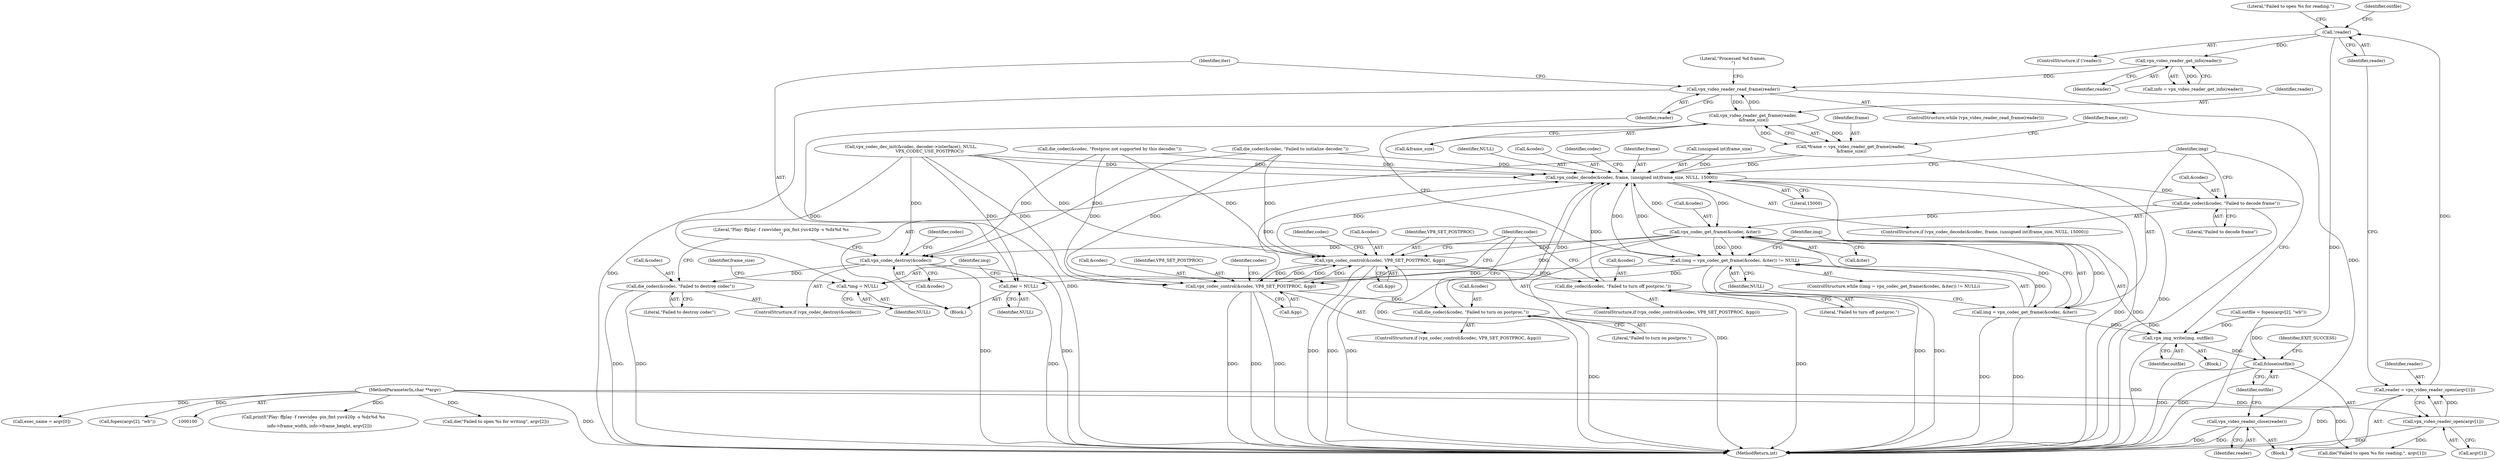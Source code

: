 digraph "0_Android_5a9753fca56f0eeb9f61e342b2fccffc364f9426_3@API" {
"1000207" [label="(Call,vpx_video_reader_read_frame(reader))"];
"1000167" [label="(Call,vpx_video_reader_get_info(reader))"];
"1000144" [label="(Call,!reader)"];
"1000137" [label="(Call,reader = vpx_video_reader_open(argv[1]))"];
"1000139" [label="(Call,vpx_video_reader_open(argv[1]))"];
"1000102" [label="(MethodParameterIn,char **argv)"];
"1000225" [label="(Call,vpx_video_reader_get_frame(reader,\n &frame_size))"];
"1000207" [label="(Call,vpx_video_reader_read_frame(reader))"];
"1000324" [label="(Call,vpx_video_reader_close(reader))"];
"1000223" [label="(Call,*frame = vpx_video_reader_get_frame(reader,\n &frame_size))"];
"1000275" [label="(Call,vpx_codec_decode(&codec, frame, (unsigned int)frame_size, NULL, 15000))"];
"1000284" [label="(Call,die_codec(&codec, \"Failed to decode frame\"))"];
"1000292" [label="(Call,vpx_codec_get_frame(&codec, &iter))"];
"1000242" [label="(Call,vpx_codec_control(&codec, VP8_SET_POSTPROC, &pp))"];
"1000248" [label="(Call,die_codec(&codec, \"Failed to turn off postproc.\"))"];
"1000264" [label="(Call,vpx_codec_control(&codec, VP8_SET_POSTPROC, &pp))"];
"1000270" [label="(Call,die_codec(&codec, \"Failed to turn on postproc.\"))"];
"1000289" [label="(Call,(img = vpx_codec_get_frame(&codec, &iter)) != NULL)"];
"1000211" [label="(Call,iter = NULL)"];
"1000215" [label="(Call,*img = NULL)"];
"1000290" [label="(Call,img = vpx_codec_get_frame(&codec, &iter))"];
"1000299" [label="(Call,vpx_img_write(img, outfile))"];
"1000326" [label="(Call,fclose(outfile))"];
"1000306" [label="(Call,vpx_codec_destroy(&codec))"];
"1000309" [label="(Call,die_codec(&codec, \"Failed to destroy codec\"))"];
"1000251" [label="(Literal,\"Failed to turn off postproc.\")"];
"1000140" [label="(Call,argv[1])"];
"1000147" [label="(Literal,\"Failed to open %s for reading.\")"];
"1000139" [label="(Call,vpx_video_reader_open(argv[1]))"];
"1000213" [label="(Identifier,NULL)"];
"1000249" [label="(Call,&codec)"];
"1000103" [label="(Block,)"];
"1000298" [label="(Block,)"];
"1000290" [label="(Call,img = vpx_codec_get_frame(&codec, &iter))"];
"1000202" [label="(Call,die_codec(&codec, \"Failed to initialize decoder.\"))"];
"1000220" [label="(Identifier,frame_size)"];
"1000212" [label="(Identifier,iter)"];
"1000326" [label="(Call,fclose(outfile))"];
"1000224" [label="(Identifier,frame)"];
"1000263" [label="(ControlStructure,if (vpx_codec_control(&codec, VP8_SET_POSTPROC, &pp)))"];
"1000313" [label="(Call,printf(\"Play: ffplay -f rawvideo -pix_fmt yuv420p -s %dx%d %s\n\",\n         info->frame_width, info->frame_height, argv[2]))"];
"1000307" [label="(Call,&codec)"];
"1000186" [label="(Call,vpx_codec_dec_init(&codec, decoder->interface(), NULL,\n                            VPX_CODEC_USE_POSTPROC))"];
"1000250" [label="(Identifier,codec)"];
"1000300" [label="(Identifier,img)"];
"1000209" [label="(Block,)"];
"1000206" [label="(ControlStructure,while (vpx_video_reader_read_frame(reader)))"];
"1000208" [label="(Identifier,reader)"];
"1000226" [label="(Identifier,reader)"];
"1000295" [label="(Call,&iter)"];
"1000143" [label="(ControlStructure,if (!reader))"];
"1000282" [label="(Identifier,NULL)"];
"1000330" [label="(MethodReturn,int)"];
"1000291" [label="(Identifier,img)"];
"1000276" [label="(Call,&codec)"];
"1000285" [label="(Call,&codec)"];
"1000271" [label="(Call,&codec)"];
"1000223" [label="(Call,*frame = vpx_video_reader_get_frame(reader,\n &frame_size))"];
"1000215" [label="(Call,*img = NULL)"];
"1000325" [label="(Identifier,reader)"];
"1000243" [label="(Call,&codec)"];
"1000153" [label="(Call,outfile = fopen(argv[2], \"wb\"))"];
"1000286" [label="(Identifier,codec)"];
"1000196" [label="(Call,die_codec(&codec, \"Postproc not supported by this decoder.\"))"];
"1000160" [label="(Call,die(\"Failed to open %s for writing\", argv[2]))"];
"1000245" [label="(Identifier,VP8_SET_POSTPROC)"];
"1000293" [label="(Call,&codec)"];
"1000310" [label="(Call,&codec)"];
"1000264" [label="(Call,vpx_codec_control(&codec, VP8_SET_POSTPROC, &pp))"];
"1000227" [label="(Call,&frame_size)"];
"1000137" [label="(Call,reader = vpx_video_reader_open(argv[1]))"];
"1000306" [label="(Call,vpx_codec_destroy(&codec))"];
"1000270" [label="(Call,die_codec(&codec, \"Failed to turn on postproc.\"))"];
"1000167" [label="(Call,vpx_video_reader_get_info(reader))"];
"1000102" [label="(MethodParameterIn,char **argv)"];
"1000265" [label="(Call,&codec)"];
"1000138" [label="(Identifier,reader)"];
"1000278" [label="(Identifier,frame)"];
"1000283" [label="(Literal,15000)"];
"1000230" [label="(Identifier,frame_cnt)"];
"1000146" [label="(Call,die(\"Failed to open %s for reading.\", argv[1]))"];
"1000289" [label="(Call,(img = vpx_codec_get_frame(&codec, &iter)) != NULL)"];
"1000242" [label="(Call,vpx_codec_control(&codec, VP8_SET_POSTPROC, &pp))"];
"1000297" [label="(Identifier,NULL)"];
"1000292" [label="(Call,vpx_codec_get_frame(&codec, &iter))"];
"1000287" [label="(Literal,\"Failed to decode frame\")"];
"1000207" [label="(Call,vpx_video_reader_read_frame(reader))"];
"1000126" [label="(Call,exec_name = argv[0])"];
"1000284" [label="(Call,die_codec(&codec, \"Failed to decode frame\"))"];
"1000324" [label="(Call,vpx_video_reader_close(reader))"];
"1000246" [label="(Call,&pp)"];
"1000154" [label="(Identifier,outfile)"];
"1000267" [label="(Identifier,VP8_SET_POSTPROC)"];
"1000155" [label="(Call,fopen(argv[2], \"wb\"))"];
"1000273" [label="(Literal,\"Failed to turn on postproc.\")"];
"1000216" [label="(Identifier,img)"];
"1000311" [label="(Identifier,codec)"];
"1000312" [label="(Literal,\"Failed to destroy codec\")"];
"1000145" [label="(Identifier,reader)"];
"1000279" [label="(Call,(unsigned int)frame_size)"];
"1000288" [label="(ControlStructure,while ((img = vpx_codec_get_frame(&codec, &iter)) != NULL))"];
"1000305" [label="(ControlStructure,if (vpx_codec_destroy(&codec)))"];
"1000217" [label="(Identifier,NULL)"];
"1000144" [label="(Call,!reader)"];
"1000168" [label="(Identifier,reader)"];
"1000268" [label="(Call,&pp)"];
"1000275" [label="(Call,vpx_codec_decode(&codec, frame, (unsigned int)frame_size, NULL, 15000))"];
"1000303" [label="(Literal,\"Processed %d frames.\n\")"];
"1000272" [label="(Identifier,codec)"];
"1000299" [label="(Call,vpx_img_write(img, outfile))"];
"1000329" [label="(Identifier,EXIT_SUCCESS)"];
"1000165" [label="(Call,info = vpx_video_reader_get_info(reader))"];
"1000277" [label="(Identifier,codec)"];
"1000225" [label="(Call,vpx_video_reader_get_frame(reader,\n &frame_size))"];
"1000241" [label="(ControlStructure,if (vpx_codec_control(&codec, VP8_SET_POSTPROC, &pp)))"];
"1000309" [label="(Call,die_codec(&codec, \"Failed to destroy codec\"))"];
"1000301" [label="(Identifier,outfile)"];
"1000314" [label="(Literal,\"Play: ffplay -f rawvideo -pix_fmt yuv420p -s %dx%d %s\n\")"];
"1000211" [label="(Call,iter = NULL)"];
"1000248" [label="(Call,die_codec(&codec, \"Failed to turn off postproc.\"))"];
"1000327" [label="(Identifier,outfile)"];
"1000274" [label="(ControlStructure,if (vpx_codec_decode(&codec, frame, (unsigned int)frame_size, NULL, 15000)))"];
"1000207" -> "1000206"  [label="AST: "];
"1000207" -> "1000208"  [label="CFG: "];
"1000208" -> "1000207"  [label="AST: "];
"1000212" -> "1000207"  [label="CFG: "];
"1000303" -> "1000207"  [label="CFG: "];
"1000207" -> "1000330"  [label="DDG: "];
"1000167" -> "1000207"  [label="DDG: "];
"1000225" -> "1000207"  [label="DDG: "];
"1000207" -> "1000225"  [label="DDG: "];
"1000207" -> "1000324"  [label="DDG: "];
"1000167" -> "1000165"  [label="AST: "];
"1000167" -> "1000168"  [label="CFG: "];
"1000168" -> "1000167"  [label="AST: "];
"1000165" -> "1000167"  [label="CFG: "];
"1000167" -> "1000165"  [label="DDG: "];
"1000144" -> "1000167"  [label="DDG: "];
"1000144" -> "1000143"  [label="AST: "];
"1000144" -> "1000145"  [label="CFG: "];
"1000145" -> "1000144"  [label="AST: "];
"1000147" -> "1000144"  [label="CFG: "];
"1000154" -> "1000144"  [label="CFG: "];
"1000144" -> "1000330"  [label="DDG: "];
"1000137" -> "1000144"  [label="DDG: "];
"1000137" -> "1000103"  [label="AST: "];
"1000137" -> "1000139"  [label="CFG: "];
"1000138" -> "1000137"  [label="AST: "];
"1000139" -> "1000137"  [label="AST: "];
"1000145" -> "1000137"  [label="CFG: "];
"1000137" -> "1000330"  [label="DDG: "];
"1000139" -> "1000137"  [label="DDG: "];
"1000139" -> "1000140"  [label="CFG: "];
"1000140" -> "1000139"  [label="AST: "];
"1000139" -> "1000330"  [label="DDG: "];
"1000102" -> "1000139"  [label="DDG: "];
"1000139" -> "1000146"  [label="DDG: "];
"1000102" -> "1000100"  [label="AST: "];
"1000102" -> "1000330"  [label="DDG: "];
"1000102" -> "1000126"  [label="DDG: "];
"1000102" -> "1000146"  [label="DDG: "];
"1000102" -> "1000155"  [label="DDG: "];
"1000102" -> "1000160"  [label="DDG: "];
"1000102" -> "1000313"  [label="DDG: "];
"1000225" -> "1000223"  [label="AST: "];
"1000225" -> "1000227"  [label="CFG: "];
"1000226" -> "1000225"  [label="AST: "];
"1000227" -> "1000225"  [label="AST: "];
"1000223" -> "1000225"  [label="CFG: "];
"1000225" -> "1000330"  [label="DDG: "];
"1000225" -> "1000223"  [label="DDG: "];
"1000225" -> "1000223"  [label="DDG: "];
"1000324" -> "1000103"  [label="AST: "];
"1000324" -> "1000325"  [label="CFG: "];
"1000325" -> "1000324"  [label="AST: "];
"1000327" -> "1000324"  [label="CFG: "];
"1000324" -> "1000330"  [label="DDG: "];
"1000324" -> "1000330"  [label="DDG: "];
"1000223" -> "1000209"  [label="AST: "];
"1000224" -> "1000223"  [label="AST: "];
"1000230" -> "1000223"  [label="CFG: "];
"1000223" -> "1000330"  [label="DDG: "];
"1000223" -> "1000275"  [label="DDG: "];
"1000275" -> "1000274"  [label="AST: "];
"1000275" -> "1000283"  [label="CFG: "];
"1000276" -> "1000275"  [label="AST: "];
"1000278" -> "1000275"  [label="AST: "];
"1000279" -> "1000275"  [label="AST: "];
"1000282" -> "1000275"  [label="AST: "];
"1000283" -> "1000275"  [label="AST: "];
"1000286" -> "1000275"  [label="CFG: "];
"1000291" -> "1000275"  [label="CFG: "];
"1000275" -> "1000330"  [label="DDG: "];
"1000275" -> "1000330"  [label="DDG: "];
"1000275" -> "1000330"  [label="DDG: "];
"1000186" -> "1000275"  [label="DDG: "];
"1000186" -> "1000275"  [label="DDG: "];
"1000292" -> "1000275"  [label="DDG: "];
"1000264" -> "1000275"  [label="DDG: "];
"1000202" -> "1000275"  [label="DDG: "];
"1000196" -> "1000275"  [label="DDG: "];
"1000270" -> "1000275"  [label="DDG: "];
"1000242" -> "1000275"  [label="DDG: "];
"1000248" -> "1000275"  [label="DDG: "];
"1000279" -> "1000275"  [label="DDG: "];
"1000289" -> "1000275"  [label="DDG: "];
"1000275" -> "1000284"  [label="DDG: "];
"1000275" -> "1000292"  [label="DDG: "];
"1000275" -> "1000289"  [label="DDG: "];
"1000284" -> "1000274"  [label="AST: "];
"1000284" -> "1000287"  [label="CFG: "];
"1000285" -> "1000284"  [label="AST: "];
"1000287" -> "1000284"  [label="AST: "];
"1000291" -> "1000284"  [label="CFG: "];
"1000284" -> "1000330"  [label="DDG: "];
"1000284" -> "1000292"  [label="DDG: "];
"1000292" -> "1000290"  [label="AST: "];
"1000292" -> "1000295"  [label="CFG: "];
"1000293" -> "1000292"  [label="AST: "];
"1000295" -> "1000292"  [label="AST: "];
"1000290" -> "1000292"  [label="CFG: "];
"1000292" -> "1000330"  [label="DDG: "];
"1000292" -> "1000242"  [label="DDG: "];
"1000292" -> "1000264"  [label="DDG: "];
"1000292" -> "1000289"  [label="DDG: "];
"1000292" -> "1000289"  [label="DDG: "];
"1000292" -> "1000290"  [label="DDG: "];
"1000292" -> "1000290"  [label="DDG: "];
"1000292" -> "1000306"  [label="DDG: "];
"1000242" -> "1000241"  [label="AST: "];
"1000242" -> "1000246"  [label="CFG: "];
"1000243" -> "1000242"  [label="AST: "];
"1000245" -> "1000242"  [label="AST: "];
"1000246" -> "1000242"  [label="AST: "];
"1000250" -> "1000242"  [label="CFG: "];
"1000277" -> "1000242"  [label="CFG: "];
"1000242" -> "1000330"  [label="DDG: "];
"1000242" -> "1000330"  [label="DDG: "];
"1000242" -> "1000330"  [label="DDG: "];
"1000186" -> "1000242"  [label="DDG: "];
"1000202" -> "1000242"  [label="DDG: "];
"1000196" -> "1000242"  [label="DDG: "];
"1000264" -> "1000242"  [label="DDG: "];
"1000264" -> "1000242"  [label="DDG: "];
"1000242" -> "1000248"  [label="DDG: "];
"1000242" -> "1000264"  [label="DDG: "];
"1000242" -> "1000264"  [label="DDG: "];
"1000248" -> "1000241"  [label="AST: "];
"1000248" -> "1000251"  [label="CFG: "];
"1000249" -> "1000248"  [label="AST: "];
"1000251" -> "1000248"  [label="AST: "];
"1000277" -> "1000248"  [label="CFG: "];
"1000248" -> "1000330"  [label="DDG: "];
"1000264" -> "1000263"  [label="AST: "];
"1000264" -> "1000268"  [label="CFG: "];
"1000265" -> "1000264"  [label="AST: "];
"1000267" -> "1000264"  [label="AST: "];
"1000268" -> "1000264"  [label="AST: "];
"1000272" -> "1000264"  [label="CFG: "];
"1000277" -> "1000264"  [label="CFG: "];
"1000264" -> "1000330"  [label="DDG: "];
"1000264" -> "1000330"  [label="DDG: "];
"1000264" -> "1000330"  [label="DDG: "];
"1000186" -> "1000264"  [label="DDG: "];
"1000202" -> "1000264"  [label="DDG: "];
"1000196" -> "1000264"  [label="DDG: "];
"1000264" -> "1000270"  [label="DDG: "];
"1000270" -> "1000263"  [label="AST: "];
"1000270" -> "1000273"  [label="CFG: "];
"1000271" -> "1000270"  [label="AST: "];
"1000273" -> "1000270"  [label="AST: "];
"1000277" -> "1000270"  [label="CFG: "];
"1000270" -> "1000330"  [label="DDG: "];
"1000289" -> "1000288"  [label="AST: "];
"1000289" -> "1000297"  [label="CFG: "];
"1000290" -> "1000289"  [label="AST: "];
"1000297" -> "1000289"  [label="AST: "];
"1000208" -> "1000289"  [label="CFG: "];
"1000300" -> "1000289"  [label="CFG: "];
"1000289" -> "1000330"  [label="DDG: "];
"1000289" -> "1000330"  [label="DDG: "];
"1000289" -> "1000211"  [label="DDG: "];
"1000289" -> "1000215"  [label="DDG: "];
"1000290" -> "1000289"  [label="DDG: "];
"1000211" -> "1000209"  [label="AST: "];
"1000211" -> "1000213"  [label="CFG: "];
"1000212" -> "1000211"  [label="AST: "];
"1000213" -> "1000211"  [label="AST: "];
"1000216" -> "1000211"  [label="CFG: "];
"1000211" -> "1000330"  [label="DDG: "];
"1000186" -> "1000211"  [label="DDG: "];
"1000215" -> "1000209"  [label="AST: "];
"1000215" -> "1000217"  [label="CFG: "];
"1000216" -> "1000215"  [label="AST: "];
"1000217" -> "1000215"  [label="AST: "];
"1000220" -> "1000215"  [label="CFG: "];
"1000186" -> "1000215"  [label="DDG: "];
"1000291" -> "1000290"  [label="AST: "];
"1000297" -> "1000290"  [label="CFG: "];
"1000290" -> "1000330"  [label="DDG: "];
"1000290" -> "1000330"  [label="DDG: "];
"1000290" -> "1000299"  [label="DDG: "];
"1000299" -> "1000298"  [label="AST: "];
"1000299" -> "1000301"  [label="CFG: "];
"1000300" -> "1000299"  [label="AST: "];
"1000301" -> "1000299"  [label="AST: "];
"1000291" -> "1000299"  [label="CFG: "];
"1000299" -> "1000330"  [label="DDG: "];
"1000153" -> "1000299"  [label="DDG: "];
"1000299" -> "1000326"  [label="DDG: "];
"1000326" -> "1000103"  [label="AST: "];
"1000326" -> "1000327"  [label="CFG: "];
"1000327" -> "1000326"  [label="AST: "];
"1000329" -> "1000326"  [label="CFG: "];
"1000326" -> "1000330"  [label="DDG: "];
"1000326" -> "1000330"  [label="DDG: "];
"1000153" -> "1000326"  [label="DDG: "];
"1000306" -> "1000305"  [label="AST: "];
"1000306" -> "1000307"  [label="CFG: "];
"1000307" -> "1000306"  [label="AST: "];
"1000311" -> "1000306"  [label="CFG: "];
"1000314" -> "1000306"  [label="CFG: "];
"1000306" -> "1000330"  [label="DDG: "];
"1000306" -> "1000330"  [label="DDG: "];
"1000186" -> "1000306"  [label="DDG: "];
"1000202" -> "1000306"  [label="DDG: "];
"1000196" -> "1000306"  [label="DDG: "];
"1000306" -> "1000309"  [label="DDG: "];
"1000309" -> "1000305"  [label="AST: "];
"1000309" -> "1000312"  [label="CFG: "];
"1000310" -> "1000309"  [label="AST: "];
"1000312" -> "1000309"  [label="AST: "];
"1000314" -> "1000309"  [label="CFG: "];
"1000309" -> "1000330"  [label="DDG: "];
"1000309" -> "1000330"  [label="DDG: "];
}
